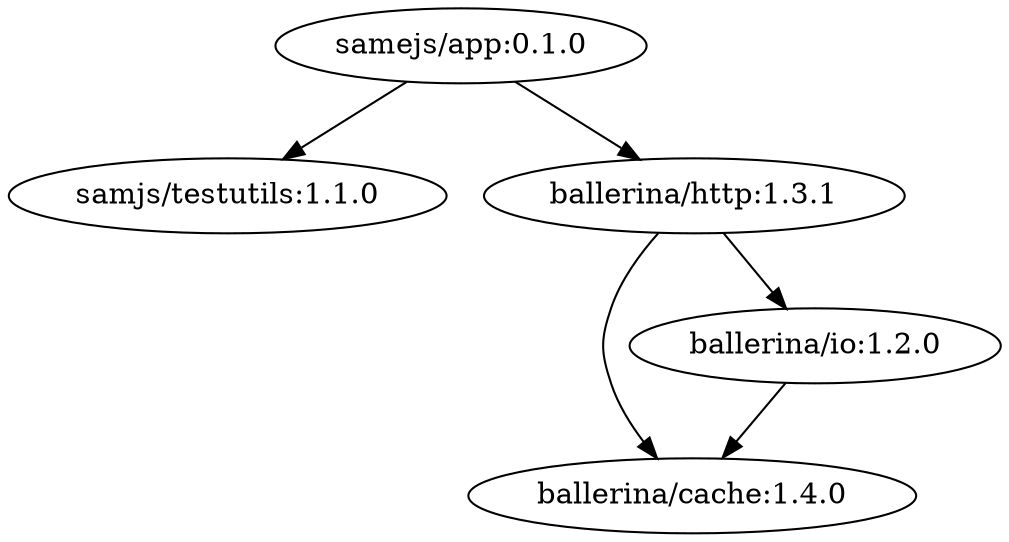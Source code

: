 digraph "example1" {
    "samejs/app:0.1.0" -> "samjs/testutils:1.1.0"
    "samejs/app:0.1.0" -> "ballerina/http:1.3.1"
    "ballerina/http:1.3.1" -> "ballerina/cache:1.4.0"
    "ballerina/http:1.3.1" -> "ballerina/io:1.2.0"
    "ballerina/io:1.2.0" -> "ballerina/cache:1.4.0"

    "samjs/testutils:1.1.0" [scope = "testOnly"]
}
